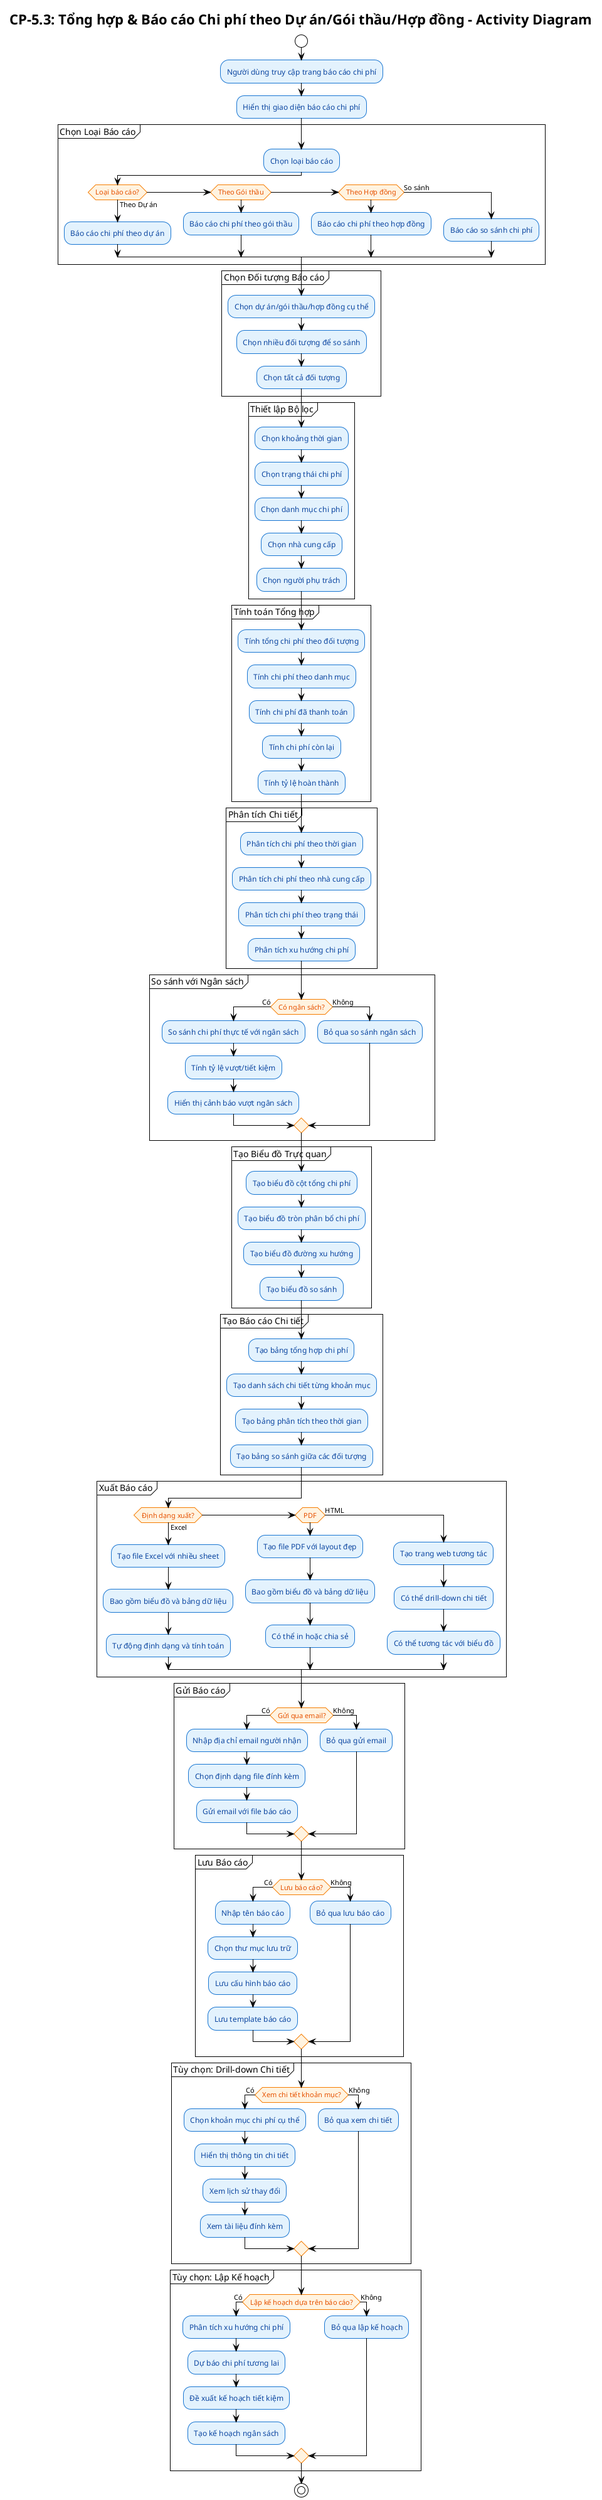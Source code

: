 @startuml CP-5.3 Activity Diagram
!theme plain
skinparam backgroundColor #FFFFFF
skinparam activity {
  BackgroundColor #E3F2FD
  BorderColor #1976D2
  FontColor #0D47A1
}
skinparam activityDiamond {
  BackgroundColor #FFF3E0
  BorderColor #F57C00
  FontColor #E65100
}
skinparam activityStart {
  BackgroundColor #C8E6C9
  BorderColor #388E3C
  FontColor #1B5E20
}
skinparam activityEnd {
  BackgroundColor #FFCDD2
  BorderColor #D32F2F
  FontColor #B71C1C
}

title CP-5.3: Tổng hợp & Báo cáo Chi phí theo Dự án/Gói thầu/Hợp đồng - Activity Diagram

start

:Người dùng truy cập trang báo cáo chi phí;

:Hiển thị giao diện báo cáo chi phí;

partition "Chọn Loại Báo cáo" {
  :Chọn loại báo cáo;
  if (Loại báo cáo?) then (Theo Dự án)
    :Báo cáo chi phí theo dự án;
  elseif (Theo Gói thầu) then
    :Báo cáo chi phí theo gói thầu;
  elseif (Theo Hợp đồng) then
    :Báo cáo chi phí theo hợp đồng;
  else (So sánh)
    :Báo cáo so sánh chi phí;
  endif
}

partition "Chọn Đối tượng Báo cáo" {
  :Chọn dự án/gói thầu/hợp đồng cụ thể;
  :Chọn nhiều đối tượng để so sánh;
  :Chọn tất cả đối tượng;
}

partition "Thiết lập Bộ lọc" {
  :Chọn khoảng thời gian;
  :Chọn trạng thái chi phí;
  :Chọn danh mục chi phí;
  :Chọn nhà cung cấp;
  :Chọn người phụ trách;
}

partition "Tính toán Tổng hợp" {
  :Tính tổng chi phí theo đối tượng;
  :Tính chi phí theo danh mục;
  :Tính chi phí đã thanh toán;
  :Tính chi phí còn lại;
  :Tính tỷ lệ hoàn thành;
}

partition "Phân tích Chi tiết" {
  :Phân tích chi phí theo thời gian;
  :Phân tích chi phí theo nhà cung cấp;
  :Phân tích chi phí theo trạng thái;
  :Phân tích xu hướng chi phí;
}

partition "So sánh với Ngân sách" {
  if (Có ngân sách?) then (Có)
    :So sánh chi phí thực tế với ngân sách;
    :Tính tỷ lệ vượt/tiết kiệm;
    :Hiển thị cảnh báo vượt ngân sách;
  else (Không)
    :Bỏ qua so sánh ngân sách;
  endif
}

partition "Tạo Biểu đồ Trực quan" {
  :Tạo biểu đồ cột tổng chi phí;
  :Tạo biểu đồ tròn phân bổ chi phí;
  :Tạo biểu đồ đường xu hướng;
  :Tạo biểu đồ so sánh;
}

partition "Tạo Báo cáo Chi tiết" {
  :Tạo bảng tổng hợp chi phí;
  :Tạo danh sách chi tiết từng khoản mục;
  :Tạo bảng phân tích theo thời gian;
  :Tạo bảng so sánh giữa các đối tượng;
}

partition "Xuất Báo cáo" {
  if (Định dạng xuất?) then (Excel)
    :Tạo file Excel với nhiều sheet;
    :Bao gồm biểu đồ và bảng dữ liệu;
    :Tự động định dạng và tính toán;
  elseif (PDF) then
    :Tạo file PDF với layout đẹp;
    :Bao gồm biểu đồ và bảng dữ liệu;
    :Có thể in hoặc chia sẻ;
  else (HTML)
    :Tạo trang web tương tác;
    :Có thể drill-down chi tiết;
    :Có thể tương tác với biểu đồ;
  endif
}

partition "Gửi Báo cáo" {
  if (Gửi qua email?) then (Có)
    :Nhập địa chỉ email người nhận;
    :Chọn định dạng file đính kèm;
    :Gửi email với file báo cáo;
  else (Không)
    :Bỏ qua gửi email;
  endif
}

partition "Lưu Báo cáo" {
  if (Lưu báo cáo?) then (Có)
    :Nhập tên báo cáo;
    :Chọn thư mục lưu trữ;
    :Lưu cấu hình báo cáo;
    :Lưu template báo cáo;
  else (Không)
    :Bỏ qua lưu báo cáo;
  endif
}

partition "Tùy chọn: Drill-down Chi tiết" {
  if (Xem chi tiết khoản mục?) then (Có)
    :Chọn khoản mục chi phí cụ thể;
    :Hiển thị thông tin chi tiết;
    :Xem lịch sử thay đổi;
    :Xem tài liệu đính kèm;
  else (Không)
    :Bỏ qua xem chi tiết;
  endif
}

partition "Tùy chọn: Lập Kế hoạch" {
  if (Lập kế hoạch dựa trên báo cáo?) then (Có)
    :Phân tích xu hướng chi phí;
    :Dự báo chi phí tương lai;
    :Đề xuất kế hoạch tiết kiệm;
    :Tạo kế hoạch ngân sách;
  else (Không)
    :Bỏ qua lập kế hoạch;
  endif
}

stop

@enduml
